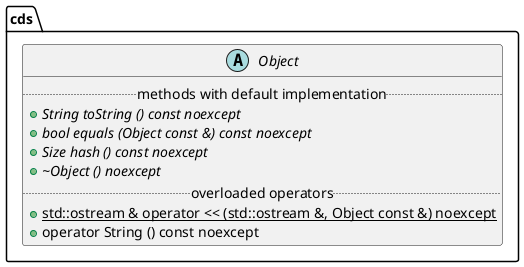 @startuml

!startsub public_declaration

namespace cds {

    abstract class Object {
        ..methods with default implementation..
        + {method} {abstract} String toString () const noexcept
        + {method} {abstract} bool equals (Object const &) const noexcept
        + {method} {abstract} Size hash () const noexcept
        + {method} {abstract} ~Object () noexcept
        ..overloaded operators..
        + {method} {static} std::ostream & operator << (std::ostream &, Object const &) noexcept
        + {method} operator String () const noexcept
    }

}

!endsub

@enduml